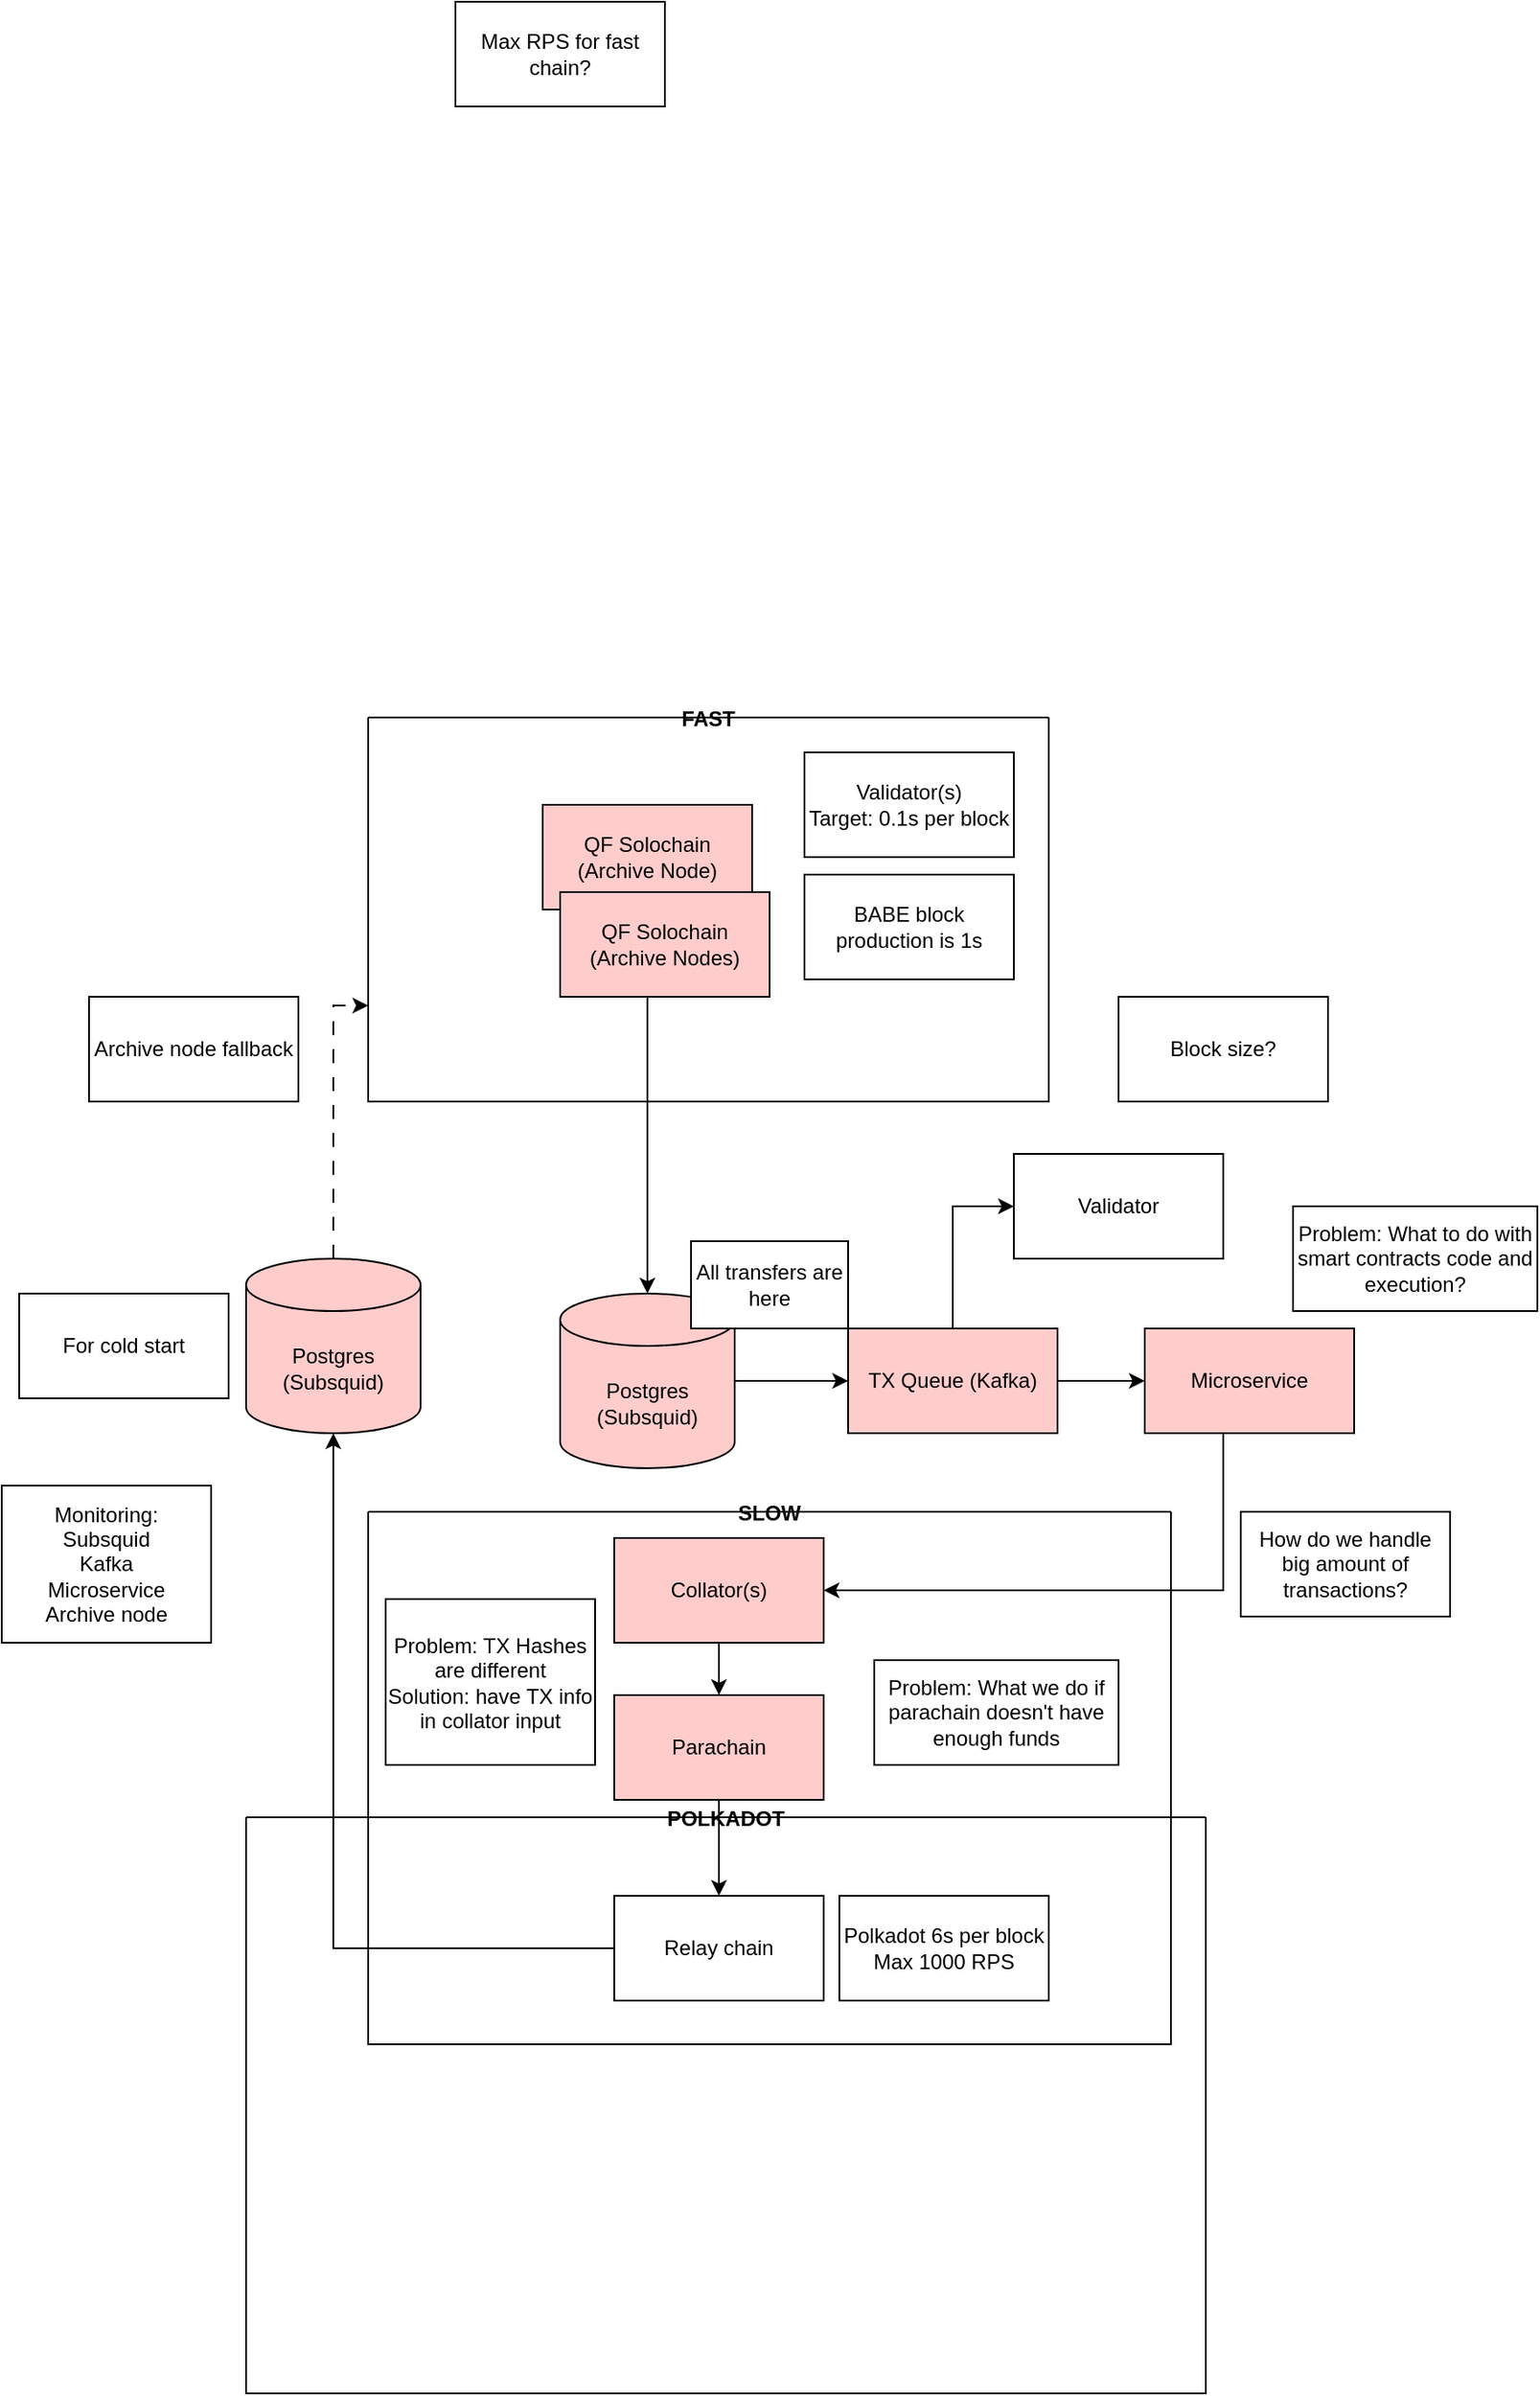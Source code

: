 <mxfile version="26.0.5" pages="3">
  <diagram id="95bswEYPO1B6h366NPha" name="Architecture Simple">
    <mxGraphModel grid="1" page="1" gridSize="10" guides="1" tooltips="1" connect="1" arrows="1" fold="1" pageScale="1" pageWidth="827" pageHeight="1169" math="0" shadow="0">
      <root>
        <mxCell id="0" />
        <mxCell id="1" parent="0" />
        <mxCell id="Ead4QN5JDTt72TpSf6_1-1" value="FAST" style="swimlane;startSize=0;" vertex="1" parent="1">
          <mxGeometry x="1090" y="20" width="390" height="220" as="geometry" />
        </mxCell>
        <mxCell id="Ead4QN5JDTt72TpSf6_1-2" value="QF Solochain (Archive Node)" style="rounded=0;whiteSpace=wrap;html=1;fillColor=#FFCCCC;" vertex="1" parent="Ead4QN5JDTt72TpSf6_1-1">
          <mxGeometry x="100" y="50" width="120" height="60" as="geometry" />
        </mxCell>
        <mxCell id="asvkloZBIoPdLGWtZwly-12" value="Validator(s)&lt;br&gt;Target: 0.1s per block" style="rounded=0;whiteSpace=wrap;html=1;" vertex="1" parent="Ead4QN5JDTt72TpSf6_1-1">
          <mxGeometry x="250" y="20" width="120" height="60" as="geometry" />
        </mxCell>
        <mxCell id="asvkloZBIoPdLGWtZwly-13" value="BABE block production is 1s" style="rounded=0;whiteSpace=wrap;html=1;" vertex="1" parent="Ead4QN5JDTt72TpSf6_1-1">
          <mxGeometry x="250" y="90" width="120" height="60" as="geometry" />
        </mxCell>
        <mxCell id="asvkloZBIoPdLGWtZwly-8" value="" style="edgeStyle=orthogonalEdgeStyle;rounded=0;orthogonalLoop=1;jettySize=auto;html=1;" edge="1" parent="1" source="Ead4QN5JDTt72TpSf6_1-6" target="asvkloZBIoPdLGWtZwly-7">
          <mxGeometry relative="1" as="geometry" />
        </mxCell>
        <mxCell id="nilR0rgZrRt_3LLzvku_-1" style="edgeStyle=orthogonalEdgeStyle;rounded=0;orthogonalLoop=1;jettySize=auto;html=1;entryX=0;entryY=0.5;entryDx=0;entryDy=0;" edge="1" parent="1" source="Ead4QN5JDTt72TpSf6_1-6" target="qG_-2wokDz2sQ57W9ajB-2">
          <mxGeometry relative="1" as="geometry" />
        </mxCell>
        <mxCell id="Ead4QN5JDTt72TpSf6_1-6" value="TX Queue (Kafka)" style="rounded=0;whiteSpace=wrap;html=1;fillColor=#FFCCCC;" vertex="1" parent="1">
          <mxGeometry x="1365" y="370" width="120" height="60" as="geometry" />
        </mxCell>
        <mxCell id="Ead4QN5JDTt72TpSf6_1-7" value="SLOW" style="swimlane;startSize=0;" vertex="1" parent="1">
          <mxGeometry x="1090" y="475" width="460" height="305" as="geometry" />
        </mxCell>
        <mxCell id="Ead4QN5JDTt72TpSf6_1-8" value="" style="edgeStyle=orthogonalEdgeStyle;rounded=0;orthogonalLoop=1;jettySize=auto;html=1;" edge="1" parent="Ead4QN5JDTt72TpSf6_1-7" source="Ead4QN5JDTt72TpSf6_1-9" target="Ead4QN5JDTt72TpSf6_1-10">
          <mxGeometry relative="1" as="geometry" />
        </mxCell>
        <mxCell id="Ead4QN5JDTt72TpSf6_1-9" value="Parachain" style="rounded=0;whiteSpace=wrap;html=1;fillColor=#FFCCCC;" vertex="1" parent="Ead4QN5JDTt72TpSf6_1-7">
          <mxGeometry x="141" y="105" width="120" height="60" as="geometry" />
        </mxCell>
        <mxCell id="Ead4QN5JDTt72TpSf6_1-10" value="Relay chain" style="rounded=0;whiteSpace=wrap;html=1;" vertex="1" parent="Ead4QN5JDTt72TpSf6_1-7">
          <mxGeometry x="141" y="220" width="120" height="60" as="geometry" />
        </mxCell>
        <mxCell id="asvkloZBIoPdLGWtZwly-2" style="edgeStyle=orthogonalEdgeStyle;rounded=0;orthogonalLoop=1;jettySize=auto;html=1;entryX=0.5;entryY=0;entryDx=0;entryDy=0;" edge="1" parent="Ead4QN5JDTt72TpSf6_1-7" source="asvkloZBIoPdLGWtZwly-1" target="Ead4QN5JDTt72TpSf6_1-9">
          <mxGeometry relative="1" as="geometry" />
        </mxCell>
        <mxCell id="asvkloZBIoPdLGWtZwly-1" value="Collator(s)" style="rounded=0;whiteSpace=wrap;html=1;fillColor=#FFCCCC;" vertex="1" parent="Ead4QN5JDTt72TpSf6_1-7">
          <mxGeometry x="141" y="15" width="120" height="60" as="geometry" />
        </mxCell>
        <mxCell id="nilR0rgZrRt_3LLzvku_-4" value="Problem:&amp;nbsp;&lt;span style=&quot;background-color: transparent; color: light-dark(rgb(0, 0, 0), rgb(255, 255, 255));&quot;&gt;What we do if parachain doesn&#39;t have enough funds&lt;/span&gt;" style="rounded=0;whiteSpace=wrap;html=1;" vertex="1" parent="Ead4QN5JDTt72TpSf6_1-7">
          <mxGeometry x="290" y="85" width="140" height="60" as="geometry" />
        </mxCell>
        <mxCell id="nilR0rgZrRt_3LLzvku_-5" value="Problem: TX Hashes are different&lt;br&gt;Solution: have TX info in collator input" style="rounded=0;whiteSpace=wrap;html=1;" vertex="1" parent="Ead4QN5JDTt72TpSf6_1-7">
          <mxGeometry x="10" y="50" width="120" height="95" as="geometry" />
        </mxCell>
        <mxCell id="Ead4QN5JDTt72TpSf6_1-12" value="POLKADOT" style="swimlane;startSize=0;" vertex="1" parent="1">
          <mxGeometry x="1020" y="650" width="550" height="330" as="geometry" />
        </mxCell>
        <mxCell id="qG_-2wokDz2sQ57W9ajB-3" value="Polkadot 6s per block&lt;br&gt;Max 1000 RPS" style="rounded=0;whiteSpace=wrap;html=1;" vertex="1" parent="Ead4QN5JDTt72TpSf6_1-12">
          <mxGeometry x="340" y="45" width="120" height="60" as="geometry" />
        </mxCell>
        <mxCell id="asvkloZBIoPdLGWtZwly-5" style="edgeStyle=orthogonalEdgeStyle;rounded=0;orthogonalLoop=1;jettySize=auto;html=1;exitX=1;exitY=0.5;exitDx=0;exitDy=0;exitPerimeter=0;" edge="1" parent="1" source="1gz0rpZt7DHJO6C_1RIj-1" target="Ead4QN5JDTt72TpSf6_1-6">
          <mxGeometry relative="1" as="geometry">
            <mxPoint x="1310" y="380" as="sourcePoint" />
          </mxGeometry>
        </mxCell>
        <mxCell id="asvkloZBIoPdLGWtZwly-6" style="edgeStyle=orthogonalEdgeStyle;rounded=0;orthogonalLoop=1;jettySize=auto;html=1;entryX=0.5;entryY=0;entryDx=0;entryDy=0;entryPerimeter=0;" edge="1" parent="1" source="Ead4QN5JDTt72TpSf6_1-2" target="1gz0rpZt7DHJO6C_1RIj-1">
          <mxGeometry relative="1" as="geometry">
            <mxPoint x="1250" y="350" as="targetPoint" />
          </mxGeometry>
        </mxCell>
        <mxCell id="asvkloZBIoPdLGWtZwly-9" style="edgeStyle=orthogonalEdgeStyle;rounded=0;orthogonalLoop=1;jettySize=auto;html=1;entryX=1;entryY=0.5;entryDx=0;entryDy=0;exitX=0.5;exitY=1;exitDx=0;exitDy=0;" edge="1" parent="1" source="asvkloZBIoPdLGWtZwly-7" target="asvkloZBIoPdLGWtZwly-1">
          <mxGeometry relative="1" as="geometry">
            <Array as="points">
              <mxPoint x="1580" y="520" />
            </Array>
          </mxGeometry>
        </mxCell>
        <mxCell id="asvkloZBIoPdLGWtZwly-7" value="Microservice" style="rounded=0;whiteSpace=wrap;html=1;fillColor=#FFCCCC;" vertex="1" parent="1">
          <mxGeometry x="1535" y="370" width="120" height="60" as="geometry" />
        </mxCell>
        <mxCell id="asvkloZBIoPdLGWtZwly-10" value="For cold start" style="rounded=0;whiteSpace=wrap;html=1;" vertex="1" parent="1">
          <mxGeometry x="890" y="350" width="120" height="60" as="geometry" />
        </mxCell>
        <mxCell id="asvkloZBIoPdLGWtZwly-11" value="Archive node fallback" style="rounded=0;whiteSpace=wrap;html=1;" vertex="1" parent="1">
          <mxGeometry x="930" y="180" width="120" height="60" as="geometry" />
        </mxCell>
        <mxCell id="1gz0rpZt7DHJO6C_1RIj-1" value="Postgres&lt;br&gt;(Subsquid)" style="shape=cylinder3;whiteSpace=wrap;html=1;boundedLbl=1;backgroundOutline=1;size=15;fillColor=#FFCCCC;" vertex="1" parent="1">
          <mxGeometry x="1200" y="350" width="100" height="100" as="geometry" />
        </mxCell>
        <mxCell id="KyHDzQilOlmGJq9UHLYK-1" value="Monitoring:&lt;div&gt;Subsquid&lt;br&gt;Kafka&lt;br&gt;Microservice&lt;br&gt;Archive node&lt;/div&gt;" style="rounded=0;whiteSpace=wrap;html=1;" vertex="1" parent="1">
          <mxGeometry x="880" y="460" width="120" height="90" as="geometry" />
        </mxCell>
        <mxCell id="qG_-2wokDz2sQ57W9ajB-2" value="Validator" style="rounded=0;whiteSpace=wrap;html=1;" vertex="1" parent="1">
          <mxGeometry x="1460" y="270" width="120" height="60" as="geometry" />
        </mxCell>
        <mxCell id="qG_-2wokDz2sQ57W9ajB-4" value="&lt;div&gt;QF Solochain (Archive Nodes)&lt;/div&gt;" style="rounded=0;whiteSpace=wrap;html=1;fillColor=#FFCCCC;" vertex="1" parent="1">
          <mxGeometry x="1200" y="120" width="120" height="60" as="geometry" />
        </mxCell>
        <mxCell id="qG_-2wokDz2sQ57W9ajB-7" style="edgeStyle=orthogonalEdgeStyle;rounded=0;orthogonalLoop=1;jettySize=auto;html=1;entryX=0;entryY=0.75;entryDx=0;entryDy=0;dashed=1;dashPattern=8 8;" edge="1" parent="1" source="qG_-2wokDz2sQ57W9ajB-5" target="Ead4QN5JDTt72TpSf6_1-1">
          <mxGeometry relative="1" as="geometry" />
        </mxCell>
        <mxCell id="qG_-2wokDz2sQ57W9ajB-5" value="Postgres&lt;br&gt;(Subsquid)" style="shape=cylinder3;whiteSpace=wrap;html=1;boundedLbl=1;backgroundOutline=1;size=15;fillColor=#FFCCCC;" vertex="1" parent="1">
          <mxGeometry x="1020" y="330" width="100" height="100" as="geometry" />
        </mxCell>
        <mxCell id="qG_-2wokDz2sQ57W9ajB-6" style="edgeStyle=orthogonalEdgeStyle;rounded=0;orthogonalLoop=1;jettySize=auto;html=1;entryX=0.5;entryY=1;entryDx=0;entryDy=0;entryPerimeter=0;" edge="1" parent="1" source="Ead4QN5JDTt72TpSf6_1-10" target="qG_-2wokDz2sQ57W9ajB-5">
          <mxGeometry relative="1" as="geometry" />
        </mxCell>
        <mxCell id="nilR0rgZrRt_3LLzvku_-2" value="Problem: What to do with smart contracts code and execution?" style="rounded=0;whiteSpace=wrap;html=1;" vertex="1" parent="1">
          <mxGeometry x="1620" y="300" width="140" height="60" as="geometry" />
        </mxCell>
        <mxCell id="nilR0rgZrRt_3LLzvku_-3" value="All transfers are here" style="rounded=0;whiteSpace=wrap;html=1;" vertex="1" parent="1">
          <mxGeometry x="1275" y="320" width="90" height="50" as="geometry" />
        </mxCell>
        <mxCell id="nilR0rgZrRt_3LLzvku_-6" value="How do we handle big amount of transactions?" style="rounded=0;whiteSpace=wrap;html=1;" vertex="1" parent="1">
          <mxGeometry x="1590" y="475" width="120" height="60" as="geometry" />
        </mxCell>
        <mxCell id="nilR0rgZrRt_3LLzvku_-8" value="Max RPS for fast chain?" style="rounded=0;whiteSpace=wrap;html=1;" vertex="1" parent="1">
          <mxGeometry x="1140" y="-390" width="120" height="60" as="geometry" />
        </mxCell>
        <mxCell id="nilR0rgZrRt_3LLzvku_-9" value="Block size?" style="rounded=0;whiteSpace=wrap;html=1;" vertex="1" parent="1">
          <mxGeometry x="1520" y="180" width="120" height="60" as="geometry" />
        </mxCell>
      </root>
    </mxGraphModel>
  </diagram>
  <diagram id="DvjdDf_wEqP4jG5uiIl6" name="Architecture Thunderella">
    <mxGraphModel dx="954" dy="1784" grid="1" gridSize="10" guides="1" tooltips="1" connect="1" arrows="1" fold="1" page="1" pageScale="1" pageWidth="827" pageHeight="1169" math="0" shadow="0">
      <root>
        <mxCell id="0" />
        <mxCell id="1" parent="0" />
        <mxCell id="2wsNEADUQxnY0d6fzgH1-2" value="FAST" style="swimlane;startSize=0;" vertex="1" parent="1">
          <mxGeometry x="140" y="-40" width="490" height="420" as="geometry" />
        </mxCell>
        <mxCell id="dJQl5S6nkl4fNpEp3oJ3-3" value="VALIDATOR" style="swimlane;startSize=0;" vertex="1" parent="2wsNEADUQxnY0d6fzgH1-2">
          <mxGeometry x="40" y="90" width="430" height="290" as="geometry" />
        </mxCell>
        <mxCell id="2wsNEADUQxnY0d6fzgH1-4" value="Leader" style="rounded=0;whiteSpace=wrap;html=1;" vertex="1" parent="dJQl5S6nkl4fNpEp3oJ3-3">
          <mxGeometry x="70" y="20" width="120" height="50" as="geometry" />
        </mxCell>
        <mxCell id="2wsNEADUQxnY0d6fzgH1-5" value="Committee" style="rounded=0;whiteSpace=wrap;html=1;" vertex="1" parent="dJQl5S6nkl4fNpEp3oJ3-3">
          <mxGeometry x="70" y="90" width="120" height="60" as="geometry" />
        </mxCell>
        <mxCell id="2wsNEADUQxnY0d6fzgH1-3" value="" style="edgeStyle=orthogonalEdgeStyle;rounded=0;orthogonalLoop=1;jettySize=auto;html=1;" edge="1" parent="dJQl5S6nkl4fNpEp3oJ3-3" source="2wsNEADUQxnY0d6fzgH1-4" target="2wsNEADUQxnY0d6fzgH1-5">
          <mxGeometry relative="1" as="geometry" />
        </mxCell>
        <mxCell id="2wsNEADUQxnY0d6fzgH1-9" value="BABE" style="rounded=0;whiteSpace=wrap;html=1;" vertex="1" parent="dJQl5S6nkl4fNpEp3oJ3-3">
          <mxGeometry x="20" y="180" width="120" height="60" as="geometry" />
        </mxCell>
        <mxCell id="2wsNEADUQxnY0d6fzgH1-7" value="GRANDPA&lt;br&gt;with changes" style="rounded=0;whiteSpace=wrap;html=1;" vertex="1" parent="dJQl5S6nkl4fNpEp3oJ3-3">
          <mxGeometry x="180" y="180" width="120" height="60" as="geometry" />
        </mxCell>
        <mxCell id="2wsNEADUQxnY0d6fzgH1-6" value="Chain of proofs" style="whiteSpace=wrap;html=1;aspect=fixed;" vertex="1" parent="dJQl5S6nkl4fNpEp3oJ3-3">
          <mxGeometry x="330" y="170" width="80" height="80" as="geometry" />
        </mxCell>
        <mxCell id="2wsNEADUQxnY0d6fzgH1-10" style="edgeStyle=orthogonalEdgeStyle;rounded=0;orthogonalLoop=1;jettySize=auto;html=1;" edge="1" parent="dJQl5S6nkl4fNpEp3oJ3-3" source="2wsNEADUQxnY0d6fzgH1-9" target="2wsNEADUQxnY0d6fzgH1-7">
          <mxGeometry relative="1" as="geometry" />
        </mxCell>
        <mxCell id="2wsNEADUQxnY0d6fzgH1-8" style="edgeStyle=orthogonalEdgeStyle;rounded=0;orthogonalLoop=1;jettySize=auto;html=1;entryX=0;entryY=0.5;entryDx=0;entryDy=0;" edge="1" parent="dJQl5S6nkl4fNpEp3oJ3-3" source="2wsNEADUQxnY0d6fzgH1-7" target="2wsNEADUQxnY0d6fzgH1-6">
          <mxGeometry relative="1" as="geometry" />
        </mxCell>
        <mxCell id="2wsNEADUQxnY0d6fzgH1-11" value="SLOW" style="swimlane;startSize=0;" vertex="1" parent="1">
          <mxGeometry x="380" y="435" width="550" height="235" as="geometry" />
        </mxCell>
        <mxCell id="2wsNEADUQxnY0d6fzgH1-12" value="&lt;div&gt;&lt;span style=&quot;background-color: transparent; color: light-dark(rgb(0, 0, 0), rgb(255, 255, 255));&quot;&gt;Parachain&lt;/span&gt;&lt;/div&gt;" style="rounded=0;whiteSpace=wrap;html=1;" vertex="1" parent="2wsNEADUQxnY0d6fzgH1-11">
          <mxGeometry x="70" y="100" width="120" height="60" as="geometry" />
        </mxCell>
        <mxCell id="2wsNEADUQxnY0d6fzgH1-13" value="Relay Chain" style="ellipse;whiteSpace=wrap;html=1;aspect=fixed;" vertex="1" parent="2wsNEADUQxnY0d6fzgH1-11">
          <mxGeometry x="280" y="57.5" width="145" height="145" as="geometry" />
        </mxCell>
        <mxCell id="2wsNEADUQxnY0d6fzgH1-14" style="edgeStyle=orthogonalEdgeStyle;rounded=0;orthogonalLoop=1;jettySize=auto;html=1;" edge="1" parent="2wsNEADUQxnY0d6fzgH1-11" source="2wsNEADUQxnY0d6fzgH1-12" target="2wsNEADUQxnY0d6fzgH1-13">
          <mxGeometry relative="1" as="geometry" />
        </mxCell>
        <mxCell id="dJQl5S6nkl4fNpEp3oJ3-2" value="" style="edgeStyle=orthogonalEdgeStyle;rounded=0;orthogonalLoop=1;jettySize=auto;html=1;" edge="1" parent="2wsNEADUQxnY0d6fzgH1-11" source="2wsNEADUQxnY0d6fzgH1-17" target="2wsNEADUQxnY0d6fzgH1-12">
          <mxGeometry relative="1" as="geometry" />
        </mxCell>
        <mxCell id="2wsNEADUQxnY0d6fzgH1-17" value="Collator(s)" style="rounded=0;whiteSpace=wrap;html=1;" vertex="1" parent="2wsNEADUQxnY0d6fzgH1-11">
          <mxGeometry x="70" y="25" width="120" height="45" as="geometry" />
        </mxCell>
        <mxCell id="2wsNEADUQxnY0d6fzgH1-15" value="Thunderella" style="rounded=0;whiteSpace=wrap;html=1;" vertex="1" parent="1">
          <mxGeometry x="210" y="410" width="120" height="60" as="geometry" />
        </mxCell>
        <mxCell id="dJQl5S6nkl4fNpEp3oJ3-1" style="edgeStyle=orthogonalEdgeStyle;rounded=0;orthogonalLoop=1;jettySize=auto;html=1;entryX=0.5;entryY=0;entryDx=0;entryDy=0;" edge="1" parent="1" source="2wsNEADUQxnY0d6fzgH1-6" target="2wsNEADUQxnY0d6fzgH1-17">
          <mxGeometry relative="1" as="geometry">
            <Array as="points">
              <mxPoint x="550" y="400" />
              <mxPoint x="510" y="400" />
            </Array>
          </mxGeometry>
        </mxCell>
        <mxCell id="2Cnd8w8nTa-JNvGJ0V8a-1" value="SPIN" style="rounded=0;whiteSpace=wrap;html=1;" vertex="1" parent="1">
          <mxGeometry x="680" y="190" width="120" height="60" as="geometry" />
        </mxCell>
      </root>
    </mxGraphModel>
  </diagram>
  <diagram name="Страница — 1" id="Gwm3ok3lBcCqybtGooQQ">
    <mxGraphModel dx="954" dy="615" grid="1" gridSize="10" guides="1" tooltips="1" connect="1" arrows="1" fold="1" page="1" pageScale="1" pageWidth="827" pageHeight="1169" math="0" shadow="0">
      <root>
        <mxCell id="0" />
        <mxCell id="1" parent="0" />
        <mxCell id="gWNbXDZN9bbz-3x2meH8-12" style="edgeStyle=orthogonalEdgeStyle;rounded=0;orthogonalLoop=1;jettySize=auto;html=1;" parent="1" source="gWNbXDZN9bbz-3x2meH8-11" target="gWNbXDZN9bbz-3x2meH8-8" edge="1">
          <mxGeometry relative="1" as="geometry" />
        </mxCell>
        <mxCell id="gWNbXDZN9bbz-3x2meH8-16" value="FAST" style="swimlane;startSize=0;" parent="1" vertex="1">
          <mxGeometry x="140" y="50" width="490" height="330" as="geometry" />
        </mxCell>
        <mxCell id="gWNbXDZN9bbz-3x2meH8-22" value="" style="edgeStyle=orthogonalEdgeStyle;rounded=0;orthogonalLoop=1;jettySize=auto;html=1;" parent="gWNbXDZN9bbz-3x2meH8-16" source="gWNbXDZN9bbz-3x2meH8-20" target="gWNbXDZN9bbz-3x2meH8-21" edge="1">
          <mxGeometry relative="1" as="geometry" />
        </mxCell>
        <mxCell id="gWNbXDZN9bbz-3x2meH8-20" value="Leader" style="rounded=0;whiteSpace=wrap;html=1;" parent="gWNbXDZN9bbz-3x2meH8-16" vertex="1">
          <mxGeometry x="200" y="20" width="120" height="50" as="geometry" />
        </mxCell>
        <mxCell id="gWNbXDZN9bbz-3x2meH8-21" value="Committee" style="rounded=0;whiteSpace=wrap;html=1;" parent="gWNbXDZN9bbz-3x2meH8-16" vertex="1">
          <mxGeometry x="200" y="90" width="120" height="60" as="geometry" />
        </mxCell>
        <mxCell id="gWNbXDZN9bbz-3x2meH8-11" value="Chain of proofs" style="whiteSpace=wrap;html=1;aspect=fixed;" parent="gWNbXDZN9bbz-3x2meH8-16" vertex="1">
          <mxGeometry x="330" y="200" width="80" height="80" as="geometry" />
        </mxCell>
        <mxCell id="gWNbXDZN9bbz-3x2meH8-1" value="SPIN" style="rounded=0;whiteSpace=wrap;html=1;" parent="gWNbXDZN9bbz-3x2meH8-16" vertex="1">
          <mxGeometry x="180" y="210" width="120" height="60" as="geometry" />
        </mxCell>
        <mxCell id="gWNbXDZN9bbz-3x2meH8-15" style="edgeStyle=orthogonalEdgeStyle;rounded=0;orthogonalLoop=1;jettySize=auto;html=1;entryX=0;entryY=0.5;entryDx=0;entryDy=0;" parent="gWNbXDZN9bbz-3x2meH8-16" source="gWNbXDZN9bbz-3x2meH8-1" target="gWNbXDZN9bbz-3x2meH8-11" edge="1">
          <mxGeometry relative="1" as="geometry" />
        </mxCell>
        <mxCell id="gWNbXDZN9bbz-3x2meH8-2" value="BABE" style="rounded=0;whiteSpace=wrap;html=1;" parent="gWNbXDZN9bbz-3x2meH8-16" vertex="1">
          <mxGeometry x="20" y="210" width="120" height="60" as="geometry" />
        </mxCell>
        <mxCell id="gWNbXDZN9bbz-3x2meH8-4" style="edgeStyle=orthogonalEdgeStyle;rounded=0;orthogonalLoop=1;jettySize=auto;html=1;" parent="gWNbXDZN9bbz-3x2meH8-16" source="gWNbXDZN9bbz-3x2meH8-2" target="gWNbXDZN9bbz-3x2meH8-1" edge="1">
          <mxGeometry relative="1" as="geometry" />
        </mxCell>
        <mxCell id="gWNbXDZN9bbz-3x2meH8-17" value="SLOW" style="swimlane;startSize=0;" parent="1" vertex="1">
          <mxGeometry x="380" y="435" width="550" height="235" as="geometry" />
        </mxCell>
        <mxCell id="gWNbXDZN9bbz-3x2meH8-8" value="Coretime&lt;br&gt;or&lt;br&gt;Parachain" style="rounded=0;whiteSpace=wrap;html=1;" parent="gWNbXDZN9bbz-3x2meH8-17" vertex="1">
          <mxGeometry x="70" y="75" width="120" height="60" as="geometry" />
        </mxCell>
        <mxCell id="gWNbXDZN9bbz-3x2meH8-6" value="Relay Chain" style="ellipse;whiteSpace=wrap;html=1;aspect=fixed;" parent="gWNbXDZN9bbz-3x2meH8-17" vertex="1">
          <mxGeometry x="340" y="32.5" width="145" height="145" as="geometry" />
        </mxCell>
        <mxCell id="gWNbXDZN9bbz-3x2meH8-13" style="edgeStyle=orthogonalEdgeStyle;rounded=0;orthogonalLoop=1;jettySize=auto;html=1;" parent="gWNbXDZN9bbz-3x2meH8-17" source="gWNbXDZN9bbz-3x2meH8-8" target="gWNbXDZN9bbz-3x2meH8-6" edge="1">
          <mxGeometry relative="1" as="geometry" />
        </mxCell>
        <mxCell id="gWNbXDZN9bbz-3x2meH8-18" value="Thunderella" style="rounded=0;whiteSpace=wrap;html=1;" parent="1" vertex="1">
          <mxGeometry x="240" y="400" width="120" height="60" as="geometry" />
        </mxCell>
        <mxCell id="gWNbXDZN9bbz-3x2meH8-19" value="GRANDPA&lt;br&gt;with changes" style="rounded=0;whiteSpace=wrap;html=1;" parent="1" vertex="1">
          <mxGeometry x="10" y="270" width="120" height="60" as="geometry" />
        </mxCell>
      </root>
    </mxGraphModel>
  </diagram>
</mxfile>
